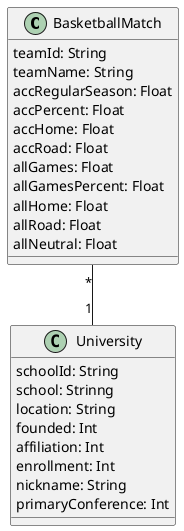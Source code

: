 @startuml "UniversityBasketball"


class BasketballMatch{
  teamId: String
  teamName: String
  accRegularSeason: Float
  accPercent: Float
  accHome: Float
  accRoad: Float
  allGames: Float
  allGamesPercent: Float
  allHome: Float
  allRoad: Float
  allNeutral: Float
}

class University{
  schoolId: String
  school: Strinng
  location: String
  founded: Int
  affiliation: Int
  enrollment: Int
  nickname: String
  primaryConference: Int
}



BasketballMatch "*" -- "1" University


@enduml